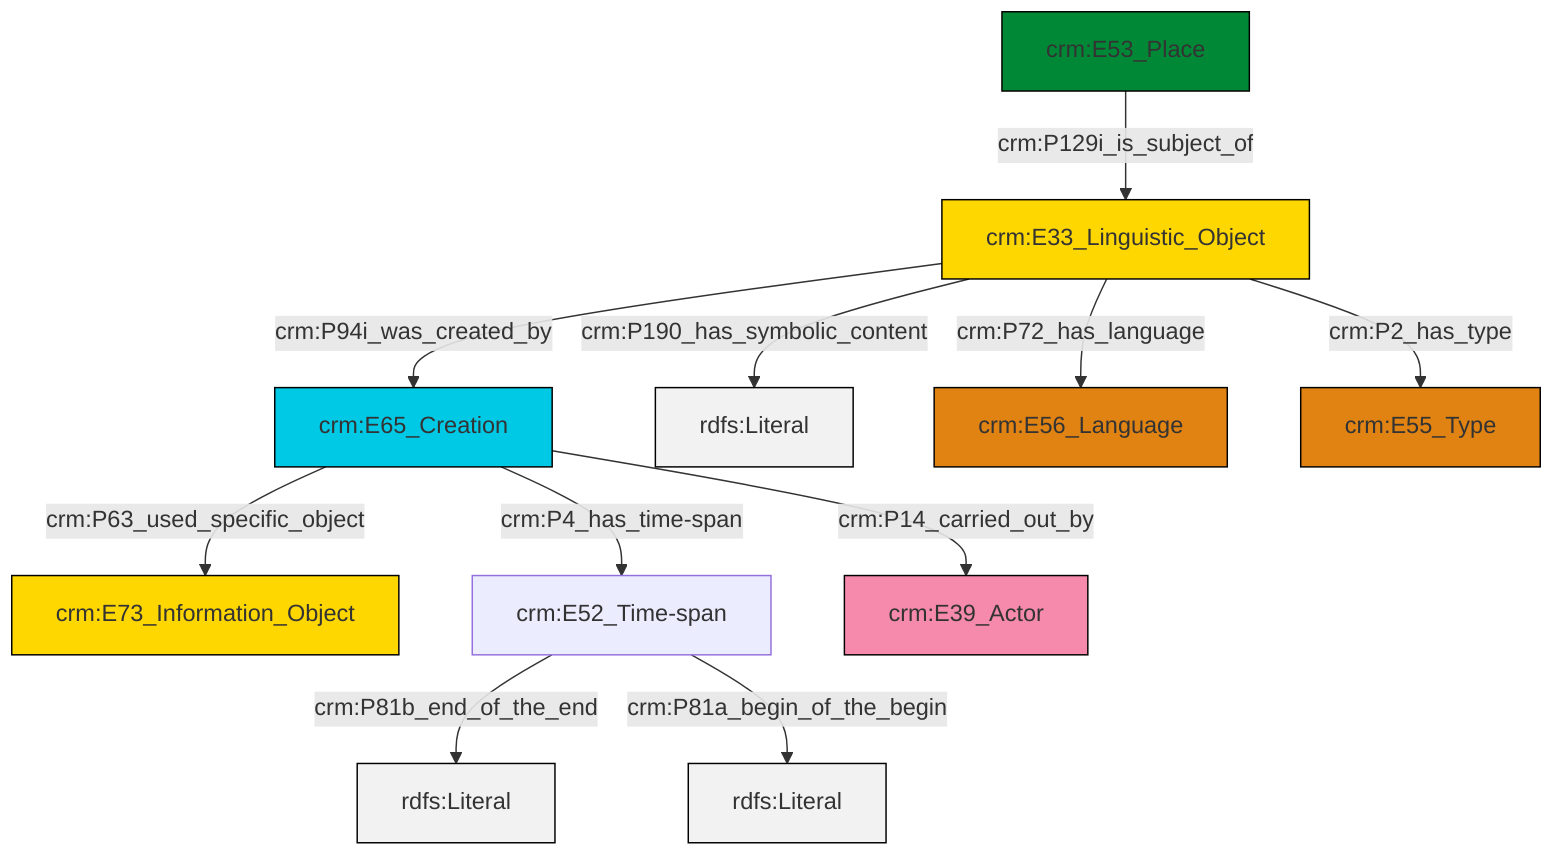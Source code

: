 graph TD
classDef Literal fill:#f2f2f2,stroke:#000000;
classDef CRM_Entity fill:#FFFFFF,stroke:#000000;
classDef Temporal_Entity fill:#00C9E6, stroke:#000000;
classDef Type fill:#E18312, stroke:#000000;
classDef Time-Span fill:#2C9C91, stroke:#000000;
classDef Appellation fill:#FFEB7F, stroke:#000000;
classDef Place fill:#008836, stroke:#000000;
classDef Persistent_Item fill:#B266B2, stroke:#000000;
classDef Conceptual_Object fill:#FFD700, stroke:#000000;
classDef Physical_Thing fill:#D2B48C, stroke:#000000;
classDef Actor fill:#f58aad, stroke:#000000;
classDef PC_Classes fill:#4ce600, stroke:#000000;
classDef Multi fill:#cccccc,stroke:#000000;

0["crm:E53_Place"]:::Place -->|crm:P129i_is_subject_of| 2["crm:E33_Linguistic_Object"]:::Conceptual_Object
2["crm:E33_Linguistic_Object"]:::Conceptual_Object -->|crm:P190_has_symbolic_content| 5[rdfs:Literal]:::Literal
8["crm:E52_Time-span"]:::Default -->|crm:P81b_end_of_the_end| 10[rdfs:Literal]:::Literal
2["crm:E33_Linguistic_Object"]:::Conceptual_Object -->|crm:P72_has_language| 11["crm:E56_Language"]:::Type
3["crm:E65_Creation"]:::Temporal_Entity -->|crm:P63_used_specific_object| 6["crm:E73_Information_Object"]:::Conceptual_Object
3["crm:E65_Creation"]:::Temporal_Entity -->|crm:P14_carried_out_by| 14["crm:E39_Actor"]:::Actor
2["crm:E33_Linguistic_Object"]:::Conceptual_Object -->|crm:P2_has_type| 15["crm:E55_Type"]:::Type
3["crm:E65_Creation"]:::Temporal_Entity -->|crm:P4_has_time-span| 8["crm:E52_Time-span"]:::Default
8["crm:E52_Time-span"]:::Default -->|crm:P81a_begin_of_the_begin| 17[rdfs:Literal]:::Literal
2["crm:E33_Linguistic_Object"]:::Conceptual_Object -->|crm:P94i_was_created_by| 3["crm:E65_Creation"]:::Temporal_Entity